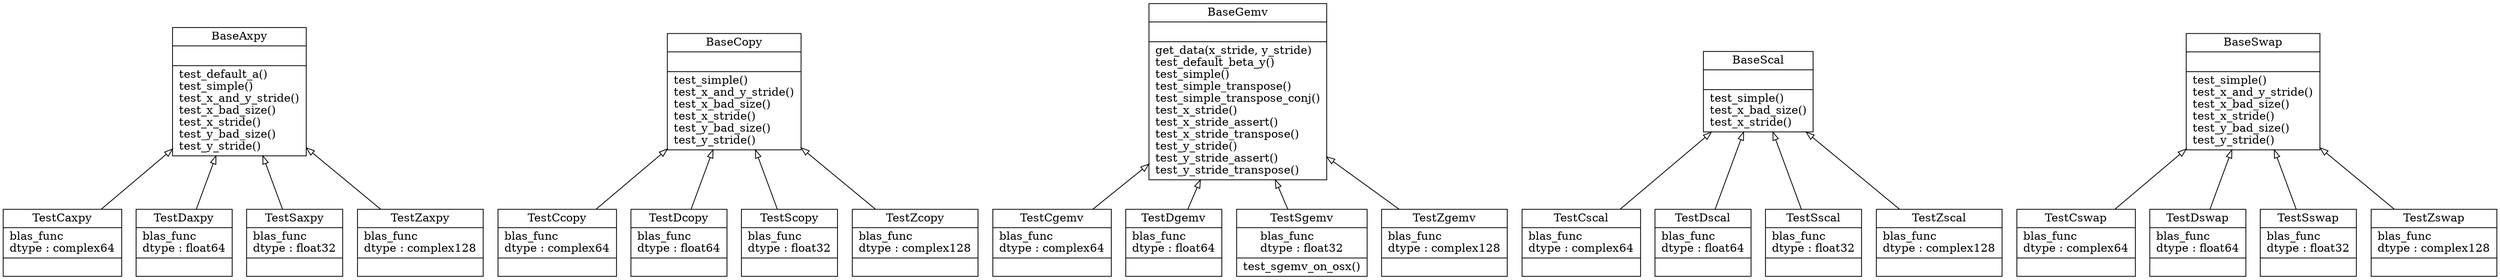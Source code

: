 digraph "classes_7" {
rankdir=BT
charset="utf-8"
"test_fblas.BaseAxpy" [color="black", fontcolor="black", label=<{BaseAxpy|<br ALIGN="LEFT"/>|test_default_a()<br ALIGN="LEFT"/>test_simple()<br ALIGN="LEFT"/>test_x_and_y_stride()<br ALIGN="LEFT"/>test_x_bad_size()<br ALIGN="LEFT"/>test_x_stride()<br ALIGN="LEFT"/>test_y_bad_size()<br ALIGN="LEFT"/>test_y_stride()<br ALIGN="LEFT"/>}>, shape="record", style="solid"];
"test_fblas.BaseCopy" [color="black", fontcolor="black", label=<{BaseCopy|<br ALIGN="LEFT"/>|test_simple()<br ALIGN="LEFT"/>test_x_and_y_stride()<br ALIGN="LEFT"/>test_x_bad_size()<br ALIGN="LEFT"/>test_x_stride()<br ALIGN="LEFT"/>test_y_bad_size()<br ALIGN="LEFT"/>test_y_stride()<br ALIGN="LEFT"/>}>, shape="record", style="solid"];
"test_fblas.BaseGemv" [color="black", fontcolor="black", label=<{BaseGemv|<br ALIGN="LEFT"/>|get_data(x_stride, y_stride)<br ALIGN="LEFT"/>test_default_beta_y()<br ALIGN="LEFT"/>test_simple()<br ALIGN="LEFT"/>test_simple_transpose()<br ALIGN="LEFT"/>test_simple_transpose_conj()<br ALIGN="LEFT"/>test_x_stride()<br ALIGN="LEFT"/>test_x_stride_assert()<br ALIGN="LEFT"/>test_x_stride_transpose()<br ALIGN="LEFT"/>test_y_stride()<br ALIGN="LEFT"/>test_y_stride_assert()<br ALIGN="LEFT"/>test_y_stride_transpose()<br ALIGN="LEFT"/>}>, shape="record", style="solid"];
"test_fblas.BaseScal" [color="black", fontcolor="black", label=<{BaseScal|<br ALIGN="LEFT"/>|test_simple()<br ALIGN="LEFT"/>test_x_bad_size()<br ALIGN="LEFT"/>test_x_stride()<br ALIGN="LEFT"/>}>, shape="record", style="solid"];
"test_fblas.BaseSwap" [color="black", fontcolor="black", label=<{BaseSwap|<br ALIGN="LEFT"/>|test_simple()<br ALIGN="LEFT"/>test_x_and_y_stride()<br ALIGN="LEFT"/>test_x_bad_size()<br ALIGN="LEFT"/>test_x_stride()<br ALIGN="LEFT"/>test_y_bad_size()<br ALIGN="LEFT"/>test_y_stride()<br ALIGN="LEFT"/>}>, shape="record", style="solid"];
"test_fblas.TestCaxpy" [color="black", fontcolor="black", label=<{TestCaxpy|blas_func<br ALIGN="LEFT"/>dtype : complex64<br ALIGN="LEFT"/>|}>, shape="record", style="solid"];
"test_fblas.TestCcopy" [color="black", fontcolor="black", label=<{TestCcopy|blas_func<br ALIGN="LEFT"/>dtype : complex64<br ALIGN="LEFT"/>|}>, shape="record", style="solid"];
"test_fblas.TestCgemv" [color="black", fontcolor="black", label=<{TestCgemv|blas_func<br ALIGN="LEFT"/>dtype : complex64<br ALIGN="LEFT"/>|}>, shape="record", style="solid"];
"test_fblas.TestCscal" [color="black", fontcolor="black", label=<{TestCscal|blas_func<br ALIGN="LEFT"/>dtype : complex64<br ALIGN="LEFT"/>|}>, shape="record", style="solid"];
"test_fblas.TestCswap" [color="black", fontcolor="black", label=<{TestCswap|blas_func<br ALIGN="LEFT"/>dtype : complex64<br ALIGN="LEFT"/>|}>, shape="record", style="solid"];
"test_fblas.TestDaxpy" [color="black", fontcolor="black", label=<{TestDaxpy|blas_func<br ALIGN="LEFT"/>dtype : float64<br ALIGN="LEFT"/>|}>, shape="record", style="solid"];
"test_fblas.TestDcopy" [color="black", fontcolor="black", label=<{TestDcopy|blas_func<br ALIGN="LEFT"/>dtype : float64<br ALIGN="LEFT"/>|}>, shape="record", style="solid"];
"test_fblas.TestDgemv" [color="black", fontcolor="black", label=<{TestDgemv|blas_func<br ALIGN="LEFT"/>dtype : float64<br ALIGN="LEFT"/>|}>, shape="record", style="solid"];
"test_fblas.TestDscal" [color="black", fontcolor="black", label=<{TestDscal|blas_func<br ALIGN="LEFT"/>dtype : float64<br ALIGN="LEFT"/>|}>, shape="record", style="solid"];
"test_fblas.TestDswap" [color="black", fontcolor="black", label=<{TestDswap|blas_func<br ALIGN="LEFT"/>dtype : float64<br ALIGN="LEFT"/>|}>, shape="record", style="solid"];
"test_fblas.TestSaxpy" [color="black", fontcolor="black", label=<{TestSaxpy|blas_func<br ALIGN="LEFT"/>dtype : float32<br ALIGN="LEFT"/>|}>, shape="record", style="solid"];
"test_fblas.TestScopy" [color="black", fontcolor="black", label=<{TestScopy|blas_func<br ALIGN="LEFT"/>dtype : float32<br ALIGN="LEFT"/>|}>, shape="record", style="solid"];
"test_fblas.TestSgemv" [color="black", fontcolor="black", label=<{TestSgemv|blas_func<br ALIGN="LEFT"/>dtype : float32<br ALIGN="LEFT"/>|test_sgemv_on_osx()<br ALIGN="LEFT"/>}>, shape="record", style="solid"];
"test_fblas.TestSscal" [color="black", fontcolor="black", label=<{TestSscal|blas_func<br ALIGN="LEFT"/>dtype : float32<br ALIGN="LEFT"/>|}>, shape="record", style="solid"];
"test_fblas.TestSswap" [color="black", fontcolor="black", label=<{TestSswap|blas_func<br ALIGN="LEFT"/>dtype : float32<br ALIGN="LEFT"/>|}>, shape="record", style="solid"];
"test_fblas.TestZaxpy" [color="black", fontcolor="black", label=<{TestZaxpy|blas_func<br ALIGN="LEFT"/>dtype : complex128<br ALIGN="LEFT"/>|}>, shape="record", style="solid"];
"test_fblas.TestZcopy" [color="black", fontcolor="black", label=<{TestZcopy|blas_func<br ALIGN="LEFT"/>dtype : complex128<br ALIGN="LEFT"/>|}>, shape="record", style="solid"];
"test_fblas.TestZgemv" [color="black", fontcolor="black", label=<{TestZgemv|blas_func<br ALIGN="LEFT"/>dtype : complex128<br ALIGN="LEFT"/>|}>, shape="record", style="solid"];
"test_fblas.TestZscal" [color="black", fontcolor="black", label=<{TestZscal|blas_func<br ALIGN="LEFT"/>dtype : complex128<br ALIGN="LEFT"/>|}>, shape="record", style="solid"];
"test_fblas.TestZswap" [color="black", fontcolor="black", label=<{TestZswap|blas_func<br ALIGN="LEFT"/>dtype : complex128<br ALIGN="LEFT"/>|}>, shape="record", style="solid"];
"test_fblas.TestCaxpy" -> "test_fblas.BaseAxpy" [arrowhead="empty", arrowtail="none"];
"test_fblas.TestCcopy" -> "test_fblas.BaseCopy" [arrowhead="empty", arrowtail="none"];
"test_fblas.TestCgemv" -> "test_fblas.BaseGemv" [arrowhead="empty", arrowtail="none"];
"test_fblas.TestCscal" -> "test_fblas.BaseScal" [arrowhead="empty", arrowtail="none"];
"test_fblas.TestCswap" -> "test_fblas.BaseSwap" [arrowhead="empty", arrowtail="none"];
"test_fblas.TestDaxpy" -> "test_fblas.BaseAxpy" [arrowhead="empty", arrowtail="none"];
"test_fblas.TestDcopy" -> "test_fblas.BaseCopy" [arrowhead="empty", arrowtail="none"];
"test_fblas.TestDgemv" -> "test_fblas.BaseGemv" [arrowhead="empty", arrowtail="none"];
"test_fblas.TestDscal" -> "test_fblas.BaseScal" [arrowhead="empty", arrowtail="none"];
"test_fblas.TestDswap" -> "test_fblas.BaseSwap" [arrowhead="empty", arrowtail="none"];
"test_fblas.TestSaxpy" -> "test_fblas.BaseAxpy" [arrowhead="empty", arrowtail="none"];
"test_fblas.TestScopy" -> "test_fblas.BaseCopy" [arrowhead="empty", arrowtail="none"];
"test_fblas.TestSgemv" -> "test_fblas.BaseGemv" [arrowhead="empty", arrowtail="none"];
"test_fblas.TestSscal" -> "test_fblas.BaseScal" [arrowhead="empty", arrowtail="none"];
"test_fblas.TestSswap" -> "test_fblas.BaseSwap" [arrowhead="empty", arrowtail="none"];
"test_fblas.TestZaxpy" -> "test_fblas.BaseAxpy" [arrowhead="empty", arrowtail="none"];
"test_fblas.TestZcopy" -> "test_fblas.BaseCopy" [arrowhead="empty", arrowtail="none"];
"test_fblas.TestZgemv" -> "test_fblas.BaseGemv" [arrowhead="empty", arrowtail="none"];
"test_fblas.TestZscal" -> "test_fblas.BaseScal" [arrowhead="empty", arrowtail="none"];
"test_fblas.TestZswap" -> "test_fblas.BaseSwap" [arrowhead="empty", arrowtail="none"];
}
